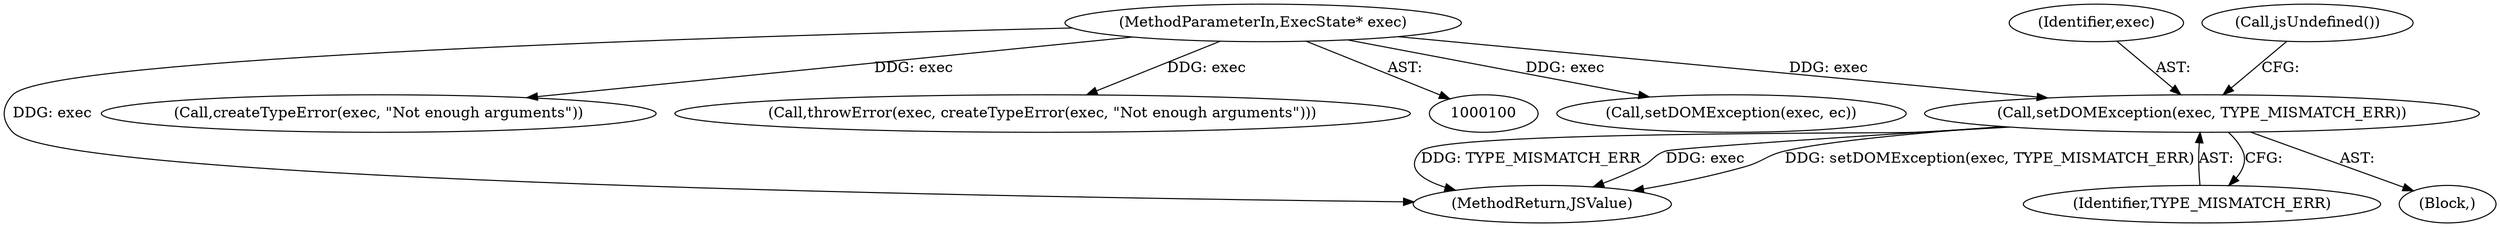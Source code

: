digraph "0_Chrome_b944f670bb7a8a919daac497a4ea0536c954c201_6@pointer" {
"1000131" [label="(Call,setDOMException(exec, TYPE_MISMATCH_ERR))"];
"1000101" [label="(MethodParameterIn,ExecState* exec)"];
"1000201" [label="(Call,setDOMException(exec, ec))"];
"1000133" [label="(Identifier,TYPE_MISMATCH_ERR)"];
"1000206" [label="(MethodReturn,JSValue)"];
"1000131" [label="(Call,setDOMException(exec, TYPE_MISMATCH_ERR))"];
"1000132" [label="(Identifier,exec)"];
"1000110" [label="(Call,createTypeError(exec, \"Not enough arguments\"))"];
"1000101" [label="(MethodParameterIn,ExecState* exec)"];
"1000135" [label="(Call,jsUndefined())"];
"1000108" [label="(Call,throwError(exec, createTypeError(exec, \"Not enough arguments\")))"];
"1000130" [label="(Block,)"];
"1000131" -> "1000130"  [label="AST: "];
"1000131" -> "1000133"  [label="CFG: "];
"1000132" -> "1000131"  [label="AST: "];
"1000133" -> "1000131"  [label="AST: "];
"1000135" -> "1000131"  [label="CFG: "];
"1000131" -> "1000206"  [label="DDG: TYPE_MISMATCH_ERR"];
"1000131" -> "1000206"  [label="DDG: exec"];
"1000131" -> "1000206"  [label="DDG: setDOMException(exec, TYPE_MISMATCH_ERR)"];
"1000101" -> "1000131"  [label="DDG: exec"];
"1000101" -> "1000100"  [label="AST: "];
"1000101" -> "1000206"  [label="DDG: exec"];
"1000101" -> "1000108"  [label="DDG: exec"];
"1000101" -> "1000110"  [label="DDG: exec"];
"1000101" -> "1000201"  [label="DDG: exec"];
}
